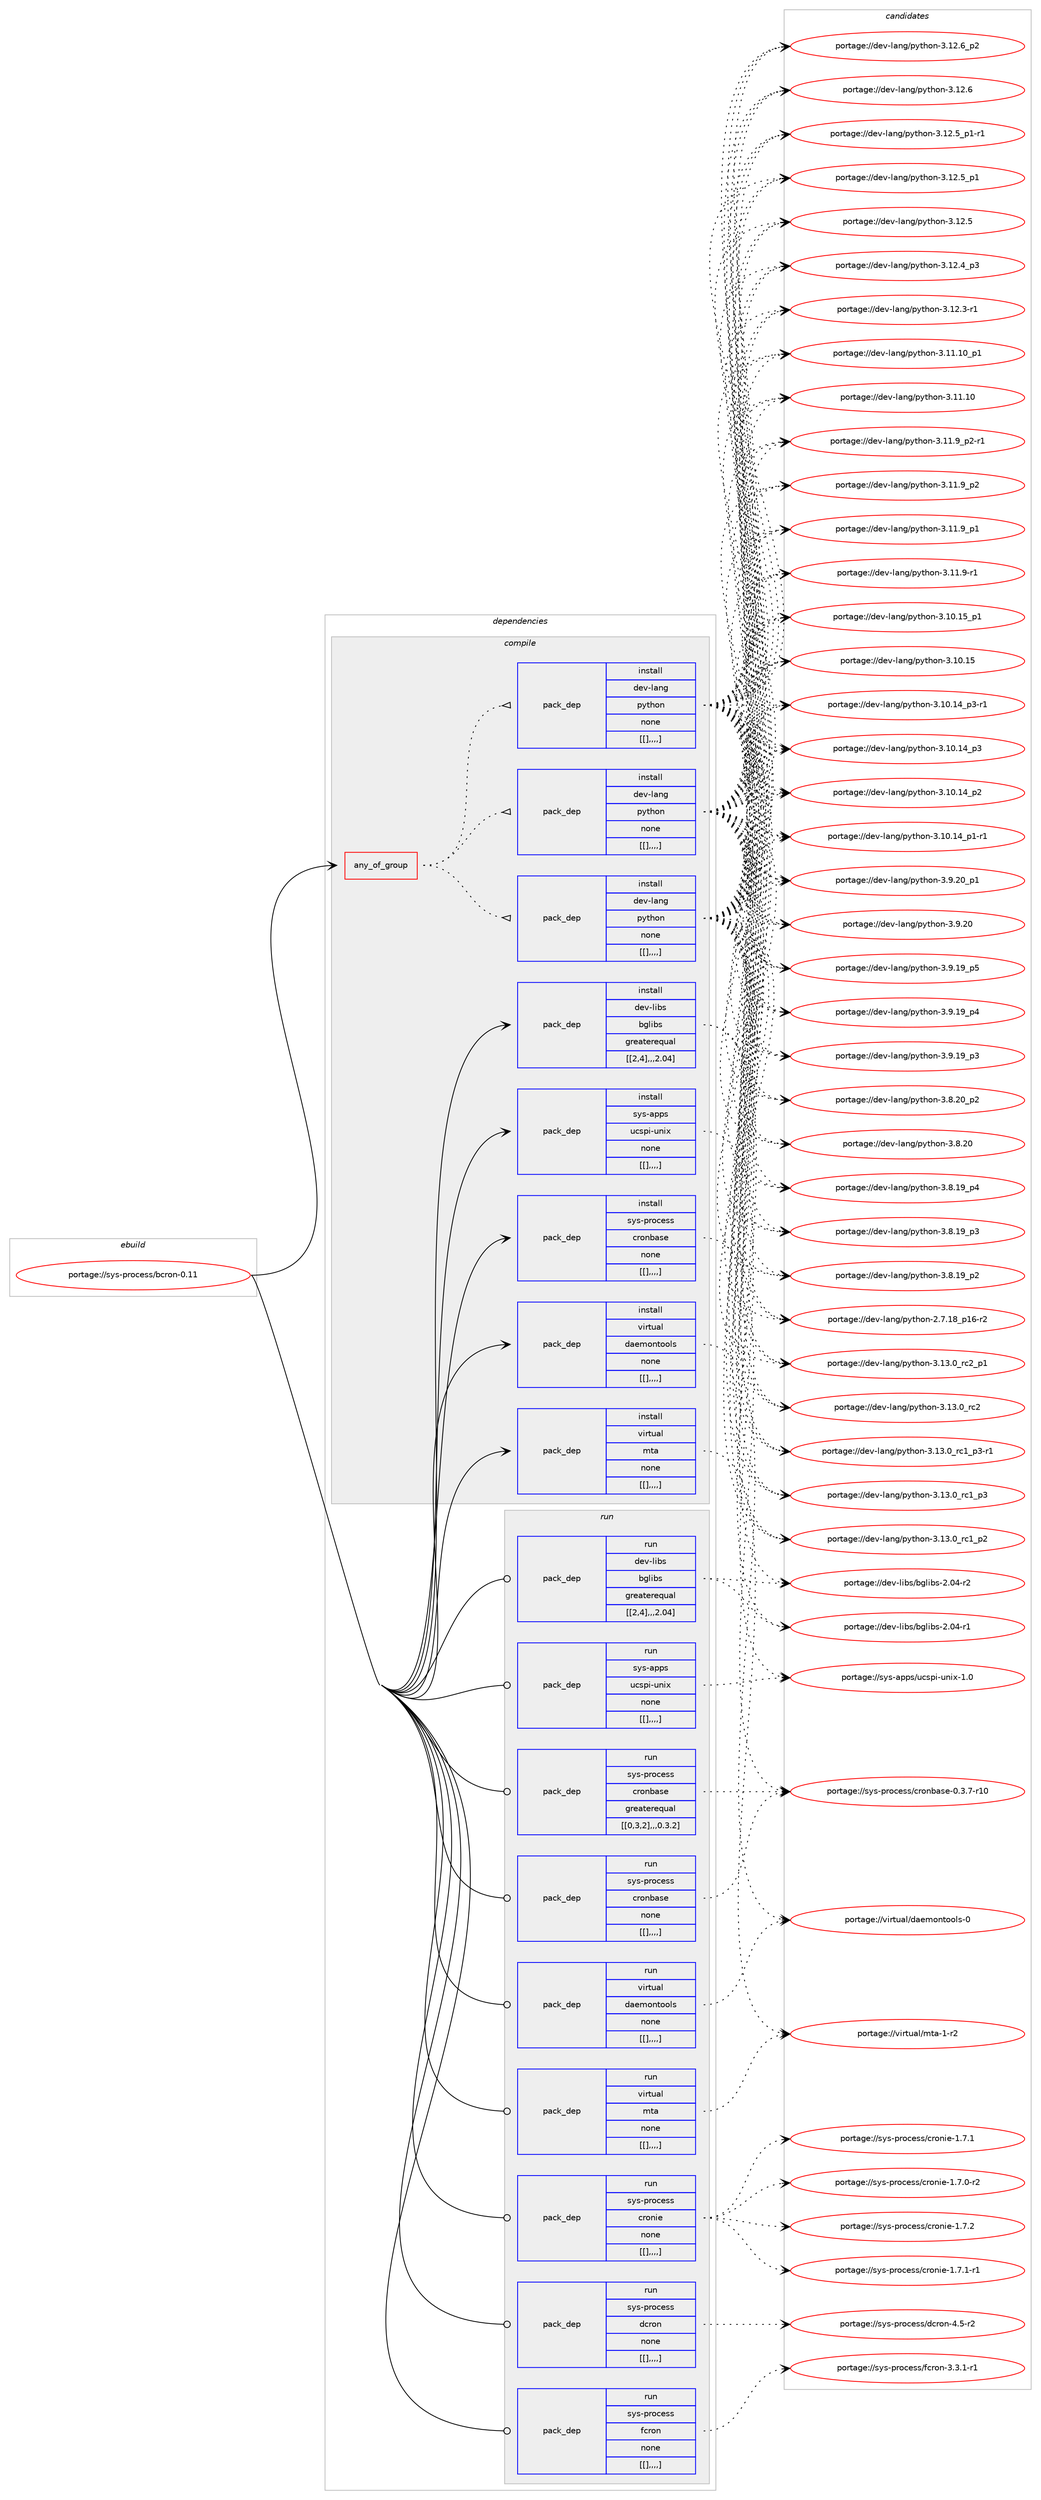 digraph prolog {

# *************
# Graph options
# *************

newrank=true;
concentrate=true;
compound=true;
graph [rankdir=LR,fontname=Helvetica,fontsize=10,ranksep=1.5];#, ranksep=2.5, nodesep=0.2];
edge  [arrowhead=vee];
node  [fontname=Helvetica,fontsize=10];

# **********
# The ebuild
# **********

subgraph cluster_leftcol {
color=gray;
label=<<i>ebuild</i>>;
id [label="portage://sys-process/bcron-0.11", color=red, width=4, href="../sys-process/bcron-0.11.svg"];
}

# ****************
# The dependencies
# ****************

subgraph cluster_midcol {
color=gray;
label=<<i>dependencies</i>>;
subgraph cluster_compile {
fillcolor="#eeeeee";
style=filled;
label=<<i>compile</i>>;
subgraph any2807 {
dependency456466 [label=<<TABLE BORDER="0" CELLBORDER="1" CELLSPACING="0" CELLPADDING="4"><TR><TD CELLPADDING="10">any_of_group</TD></TR></TABLE>>, shape=none, color=red];subgraph pack330045 {
dependency456467 [label=<<TABLE BORDER="0" CELLBORDER="1" CELLSPACING="0" CELLPADDING="4" WIDTH="220"><TR><TD ROWSPAN="6" CELLPADDING="30">pack_dep</TD></TR><TR><TD WIDTH="110">install</TD></TR><TR><TD>dev-lang</TD></TR><TR><TD>python</TD></TR><TR><TD>none</TD></TR><TR><TD>[[],,,,]</TD></TR></TABLE>>, shape=none, color=blue];
}
dependency456466:e -> dependency456467:w [weight=20,style="dotted",arrowhead="oinv"];
subgraph pack330046 {
dependency456468 [label=<<TABLE BORDER="0" CELLBORDER="1" CELLSPACING="0" CELLPADDING="4" WIDTH="220"><TR><TD ROWSPAN="6" CELLPADDING="30">pack_dep</TD></TR><TR><TD WIDTH="110">install</TD></TR><TR><TD>dev-lang</TD></TR><TR><TD>python</TD></TR><TR><TD>none</TD></TR><TR><TD>[[],,,,]</TD></TR></TABLE>>, shape=none, color=blue];
}
dependency456466:e -> dependency456468:w [weight=20,style="dotted",arrowhead="oinv"];
subgraph pack330047 {
dependency456469 [label=<<TABLE BORDER="0" CELLBORDER="1" CELLSPACING="0" CELLPADDING="4" WIDTH="220"><TR><TD ROWSPAN="6" CELLPADDING="30">pack_dep</TD></TR><TR><TD WIDTH="110">install</TD></TR><TR><TD>dev-lang</TD></TR><TR><TD>python</TD></TR><TR><TD>none</TD></TR><TR><TD>[[],,,,]</TD></TR></TABLE>>, shape=none, color=blue];
}
dependency456466:e -> dependency456469:w [weight=20,style="dotted",arrowhead="oinv"];
}
id:e -> dependency456466:w [weight=20,style="solid",arrowhead="vee"];
subgraph pack330048 {
dependency456470 [label=<<TABLE BORDER="0" CELLBORDER="1" CELLSPACING="0" CELLPADDING="4" WIDTH="220"><TR><TD ROWSPAN="6" CELLPADDING="30">pack_dep</TD></TR><TR><TD WIDTH="110">install</TD></TR><TR><TD>dev-libs</TD></TR><TR><TD>bglibs</TD></TR><TR><TD>greaterequal</TD></TR><TR><TD>[[2,4],,,2.04]</TD></TR></TABLE>>, shape=none, color=blue];
}
id:e -> dependency456470:w [weight=20,style="solid",arrowhead="vee"];
subgraph pack330049 {
dependency456471 [label=<<TABLE BORDER="0" CELLBORDER="1" CELLSPACING="0" CELLPADDING="4" WIDTH="220"><TR><TD ROWSPAN="6" CELLPADDING="30">pack_dep</TD></TR><TR><TD WIDTH="110">install</TD></TR><TR><TD>sys-apps</TD></TR><TR><TD>ucspi-unix</TD></TR><TR><TD>none</TD></TR><TR><TD>[[],,,,]</TD></TR></TABLE>>, shape=none, color=blue];
}
id:e -> dependency456471:w [weight=20,style="solid",arrowhead="vee"];
subgraph pack330050 {
dependency456472 [label=<<TABLE BORDER="0" CELLBORDER="1" CELLSPACING="0" CELLPADDING="4" WIDTH="220"><TR><TD ROWSPAN="6" CELLPADDING="30">pack_dep</TD></TR><TR><TD WIDTH="110">install</TD></TR><TR><TD>sys-process</TD></TR><TR><TD>cronbase</TD></TR><TR><TD>none</TD></TR><TR><TD>[[],,,,]</TD></TR></TABLE>>, shape=none, color=blue];
}
id:e -> dependency456472:w [weight=20,style="solid",arrowhead="vee"];
subgraph pack330051 {
dependency456473 [label=<<TABLE BORDER="0" CELLBORDER="1" CELLSPACING="0" CELLPADDING="4" WIDTH="220"><TR><TD ROWSPAN="6" CELLPADDING="30">pack_dep</TD></TR><TR><TD WIDTH="110">install</TD></TR><TR><TD>virtual</TD></TR><TR><TD>daemontools</TD></TR><TR><TD>none</TD></TR><TR><TD>[[],,,,]</TD></TR></TABLE>>, shape=none, color=blue];
}
id:e -> dependency456473:w [weight=20,style="solid",arrowhead="vee"];
subgraph pack330052 {
dependency456474 [label=<<TABLE BORDER="0" CELLBORDER="1" CELLSPACING="0" CELLPADDING="4" WIDTH="220"><TR><TD ROWSPAN="6" CELLPADDING="30">pack_dep</TD></TR><TR><TD WIDTH="110">install</TD></TR><TR><TD>virtual</TD></TR><TR><TD>mta</TD></TR><TR><TD>none</TD></TR><TR><TD>[[],,,,]</TD></TR></TABLE>>, shape=none, color=blue];
}
id:e -> dependency456474:w [weight=20,style="solid",arrowhead="vee"];
}
subgraph cluster_compileandrun {
fillcolor="#eeeeee";
style=filled;
label=<<i>compile and run</i>>;
}
subgraph cluster_run {
fillcolor="#eeeeee";
style=filled;
label=<<i>run</i>>;
subgraph pack330053 {
dependency456475 [label=<<TABLE BORDER="0" CELLBORDER="1" CELLSPACING="0" CELLPADDING="4" WIDTH="220"><TR><TD ROWSPAN="6" CELLPADDING="30">pack_dep</TD></TR><TR><TD WIDTH="110">run</TD></TR><TR><TD>dev-libs</TD></TR><TR><TD>bglibs</TD></TR><TR><TD>greaterequal</TD></TR><TR><TD>[[2,4],,,2.04]</TD></TR></TABLE>>, shape=none, color=blue];
}
id:e -> dependency456475:w [weight=20,style="solid",arrowhead="odot"];
subgraph pack330054 {
dependency456476 [label=<<TABLE BORDER="0" CELLBORDER="1" CELLSPACING="0" CELLPADDING="4" WIDTH="220"><TR><TD ROWSPAN="6" CELLPADDING="30">pack_dep</TD></TR><TR><TD WIDTH="110">run</TD></TR><TR><TD>sys-apps</TD></TR><TR><TD>ucspi-unix</TD></TR><TR><TD>none</TD></TR><TR><TD>[[],,,,]</TD></TR></TABLE>>, shape=none, color=blue];
}
id:e -> dependency456476:w [weight=20,style="solid",arrowhead="odot"];
subgraph pack330055 {
dependency456477 [label=<<TABLE BORDER="0" CELLBORDER="1" CELLSPACING="0" CELLPADDING="4" WIDTH="220"><TR><TD ROWSPAN="6" CELLPADDING="30">pack_dep</TD></TR><TR><TD WIDTH="110">run</TD></TR><TR><TD>sys-process</TD></TR><TR><TD>cronbase</TD></TR><TR><TD>greaterequal</TD></TR><TR><TD>[[0,3,2],,,0.3.2]</TD></TR></TABLE>>, shape=none, color=blue];
}
id:e -> dependency456477:w [weight=20,style="solid",arrowhead="odot"];
subgraph pack330056 {
dependency456478 [label=<<TABLE BORDER="0" CELLBORDER="1" CELLSPACING="0" CELLPADDING="4" WIDTH="220"><TR><TD ROWSPAN="6" CELLPADDING="30">pack_dep</TD></TR><TR><TD WIDTH="110">run</TD></TR><TR><TD>sys-process</TD></TR><TR><TD>cronbase</TD></TR><TR><TD>none</TD></TR><TR><TD>[[],,,,]</TD></TR></TABLE>>, shape=none, color=blue];
}
id:e -> dependency456478:w [weight=20,style="solid",arrowhead="odot"];
subgraph pack330057 {
dependency456479 [label=<<TABLE BORDER="0" CELLBORDER="1" CELLSPACING="0" CELLPADDING="4" WIDTH="220"><TR><TD ROWSPAN="6" CELLPADDING="30">pack_dep</TD></TR><TR><TD WIDTH="110">run</TD></TR><TR><TD>virtual</TD></TR><TR><TD>daemontools</TD></TR><TR><TD>none</TD></TR><TR><TD>[[],,,,]</TD></TR></TABLE>>, shape=none, color=blue];
}
id:e -> dependency456479:w [weight=20,style="solid",arrowhead="odot"];
subgraph pack330058 {
dependency456480 [label=<<TABLE BORDER="0" CELLBORDER="1" CELLSPACING="0" CELLPADDING="4" WIDTH="220"><TR><TD ROWSPAN="6" CELLPADDING="30">pack_dep</TD></TR><TR><TD WIDTH="110">run</TD></TR><TR><TD>virtual</TD></TR><TR><TD>mta</TD></TR><TR><TD>none</TD></TR><TR><TD>[[],,,,]</TD></TR></TABLE>>, shape=none, color=blue];
}
id:e -> dependency456480:w [weight=20,style="solid",arrowhead="odot"];
subgraph pack330059 {
dependency456481 [label=<<TABLE BORDER="0" CELLBORDER="1" CELLSPACING="0" CELLPADDING="4" WIDTH="220"><TR><TD ROWSPAN="6" CELLPADDING="30">pack_dep</TD></TR><TR><TD WIDTH="110">run</TD></TR><TR><TD>sys-process</TD></TR><TR><TD>cronie</TD></TR><TR><TD>none</TD></TR><TR><TD>[[],,,,]</TD></TR></TABLE>>, shape=none, color=blue];
}
id:e -> dependency456481:w [weight=20,style="solid",arrowhead="odot"];
subgraph pack330060 {
dependency456482 [label=<<TABLE BORDER="0" CELLBORDER="1" CELLSPACING="0" CELLPADDING="4" WIDTH="220"><TR><TD ROWSPAN="6" CELLPADDING="30">pack_dep</TD></TR><TR><TD WIDTH="110">run</TD></TR><TR><TD>sys-process</TD></TR><TR><TD>dcron</TD></TR><TR><TD>none</TD></TR><TR><TD>[[],,,,]</TD></TR></TABLE>>, shape=none, color=blue];
}
id:e -> dependency456482:w [weight=20,style="solid",arrowhead="odot"];
subgraph pack330061 {
dependency456483 [label=<<TABLE BORDER="0" CELLBORDER="1" CELLSPACING="0" CELLPADDING="4" WIDTH="220"><TR><TD ROWSPAN="6" CELLPADDING="30">pack_dep</TD></TR><TR><TD WIDTH="110">run</TD></TR><TR><TD>sys-process</TD></TR><TR><TD>fcron</TD></TR><TR><TD>none</TD></TR><TR><TD>[[],,,,]</TD></TR></TABLE>>, shape=none, color=blue];
}
id:e -> dependency456483:w [weight=20,style="solid",arrowhead="odot"];
}
}

# **************
# The candidates
# **************

subgraph cluster_choices {
rank=same;
color=gray;
label=<<i>candidates</i>>;

subgraph choice330045 {
color=black;
nodesep=1;
choice100101118451089711010347112121116104111110455146495146489511499509511249 [label="portage://dev-lang/python-3.13.0_rc2_p1", color=red, width=4,href="../dev-lang/python-3.13.0_rc2_p1.svg"];
choice10010111845108971101034711212111610411111045514649514648951149950 [label="portage://dev-lang/python-3.13.0_rc2", color=red, width=4,href="../dev-lang/python-3.13.0_rc2.svg"];
choice1001011184510897110103471121211161041111104551464951464895114994995112514511449 [label="portage://dev-lang/python-3.13.0_rc1_p3-r1", color=red, width=4,href="../dev-lang/python-3.13.0_rc1_p3-r1.svg"];
choice100101118451089711010347112121116104111110455146495146489511499499511251 [label="portage://dev-lang/python-3.13.0_rc1_p3", color=red, width=4,href="../dev-lang/python-3.13.0_rc1_p3.svg"];
choice100101118451089711010347112121116104111110455146495146489511499499511250 [label="portage://dev-lang/python-3.13.0_rc1_p2", color=red, width=4,href="../dev-lang/python-3.13.0_rc1_p2.svg"];
choice100101118451089711010347112121116104111110455146495046549511250 [label="portage://dev-lang/python-3.12.6_p2", color=red, width=4,href="../dev-lang/python-3.12.6_p2.svg"];
choice10010111845108971101034711212111610411111045514649504654 [label="portage://dev-lang/python-3.12.6", color=red, width=4,href="../dev-lang/python-3.12.6.svg"];
choice1001011184510897110103471121211161041111104551464950465395112494511449 [label="portage://dev-lang/python-3.12.5_p1-r1", color=red, width=4,href="../dev-lang/python-3.12.5_p1-r1.svg"];
choice100101118451089711010347112121116104111110455146495046539511249 [label="portage://dev-lang/python-3.12.5_p1", color=red, width=4,href="../dev-lang/python-3.12.5_p1.svg"];
choice10010111845108971101034711212111610411111045514649504653 [label="portage://dev-lang/python-3.12.5", color=red, width=4,href="../dev-lang/python-3.12.5.svg"];
choice100101118451089711010347112121116104111110455146495046529511251 [label="portage://dev-lang/python-3.12.4_p3", color=red, width=4,href="../dev-lang/python-3.12.4_p3.svg"];
choice100101118451089711010347112121116104111110455146495046514511449 [label="portage://dev-lang/python-3.12.3-r1", color=red, width=4,href="../dev-lang/python-3.12.3-r1.svg"];
choice10010111845108971101034711212111610411111045514649494649489511249 [label="portage://dev-lang/python-3.11.10_p1", color=red, width=4,href="../dev-lang/python-3.11.10_p1.svg"];
choice1001011184510897110103471121211161041111104551464949464948 [label="portage://dev-lang/python-3.11.10", color=red, width=4,href="../dev-lang/python-3.11.10.svg"];
choice1001011184510897110103471121211161041111104551464949465795112504511449 [label="portage://dev-lang/python-3.11.9_p2-r1", color=red, width=4,href="../dev-lang/python-3.11.9_p2-r1.svg"];
choice100101118451089711010347112121116104111110455146494946579511250 [label="portage://dev-lang/python-3.11.9_p2", color=red, width=4,href="../dev-lang/python-3.11.9_p2.svg"];
choice100101118451089711010347112121116104111110455146494946579511249 [label="portage://dev-lang/python-3.11.9_p1", color=red, width=4,href="../dev-lang/python-3.11.9_p1.svg"];
choice100101118451089711010347112121116104111110455146494946574511449 [label="portage://dev-lang/python-3.11.9-r1", color=red, width=4,href="../dev-lang/python-3.11.9-r1.svg"];
choice10010111845108971101034711212111610411111045514649484649539511249 [label="portage://dev-lang/python-3.10.15_p1", color=red, width=4,href="../dev-lang/python-3.10.15_p1.svg"];
choice1001011184510897110103471121211161041111104551464948464953 [label="portage://dev-lang/python-3.10.15", color=red, width=4,href="../dev-lang/python-3.10.15.svg"];
choice100101118451089711010347112121116104111110455146494846495295112514511449 [label="portage://dev-lang/python-3.10.14_p3-r1", color=red, width=4,href="../dev-lang/python-3.10.14_p3-r1.svg"];
choice10010111845108971101034711212111610411111045514649484649529511251 [label="portage://dev-lang/python-3.10.14_p3", color=red, width=4,href="../dev-lang/python-3.10.14_p3.svg"];
choice10010111845108971101034711212111610411111045514649484649529511250 [label="portage://dev-lang/python-3.10.14_p2", color=red, width=4,href="../dev-lang/python-3.10.14_p2.svg"];
choice100101118451089711010347112121116104111110455146494846495295112494511449 [label="portage://dev-lang/python-3.10.14_p1-r1", color=red, width=4,href="../dev-lang/python-3.10.14_p1-r1.svg"];
choice100101118451089711010347112121116104111110455146574650489511249 [label="portage://dev-lang/python-3.9.20_p1", color=red, width=4,href="../dev-lang/python-3.9.20_p1.svg"];
choice10010111845108971101034711212111610411111045514657465048 [label="portage://dev-lang/python-3.9.20", color=red, width=4,href="../dev-lang/python-3.9.20.svg"];
choice100101118451089711010347112121116104111110455146574649579511253 [label="portage://dev-lang/python-3.9.19_p5", color=red, width=4,href="../dev-lang/python-3.9.19_p5.svg"];
choice100101118451089711010347112121116104111110455146574649579511252 [label="portage://dev-lang/python-3.9.19_p4", color=red, width=4,href="../dev-lang/python-3.9.19_p4.svg"];
choice100101118451089711010347112121116104111110455146574649579511251 [label="portage://dev-lang/python-3.9.19_p3", color=red, width=4,href="../dev-lang/python-3.9.19_p3.svg"];
choice100101118451089711010347112121116104111110455146564650489511250 [label="portage://dev-lang/python-3.8.20_p2", color=red, width=4,href="../dev-lang/python-3.8.20_p2.svg"];
choice10010111845108971101034711212111610411111045514656465048 [label="portage://dev-lang/python-3.8.20", color=red, width=4,href="../dev-lang/python-3.8.20.svg"];
choice100101118451089711010347112121116104111110455146564649579511252 [label="portage://dev-lang/python-3.8.19_p4", color=red, width=4,href="../dev-lang/python-3.8.19_p4.svg"];
choice100101118451089711010347112121116104111110455146564649579511251 [label="portage://dev-lang/python-3.8.19_p3", color=red, width=4,href="../dev-lang/python-3.8.19_p3.svg"];
choice100101118451089711010347112121116104111110455146564649579511250 [label="portage://dev-lang/python-3.8.19_p2", color=red, width=4,href="../dev-lang/python-3.8.19_p2.svg"];
choice100101118451089711010347112121116104111110455046554649569511249544511450 [label="portage://dev-lang/python-2.7.18_p16-r2", color=red, width=4,href="../dev-lang/python-2.7.18_p16-r2.svg"];
dependency456467:e -> choice100101118451089711010347112121116104111110455146495146489511499509511249:w [style=dotted,weight="100"];
dependency456467:e -> choice10010111845108971101034711212111610411111045514649514648951149950:w [style=dotted,weight="100"];
dependency456467:e -> choice1001011184510897110103471121211161041111104551464951464895114994995112514511449:w [style=dotted,weight="100"];
dependency456467:e -> choice100101118451089711010347112121116104111110455146495146489511499499511251:w [style=dotted,weight="100"];
dependency456467:e -> choice100101118451089711010347112121116104111110455146495146489511499499511250:w [style=dotted,weight="100"];
dependency456467:e -> choice100101118451089711010347112121116104111110455146495046549511250:w [style=dotted,weight="100"];
dependency456467:e -> choice10010111845108971101034711212111610411111045514649504654:w [style=dotted,weight="100"];
dependency456467:e -> choice1001011184510897110103471121211161041111104551464950465395112494511449:w [style=dotted,weight="100"];
dependency456467:e -> choice100101118451089711010347112121116104111110455146495046539511249:w [style=dotted,weight="100"];
dependency456467:e -> choice10010111845108971101034711212111610411111045514649504653:w [style=dotted,weight="100"];
dependency456467:e -> choice100101118451089711010347112121116104111110455146495046529511251:w [style=dotted,weight="100"];
dependency456467:e -> choice100101118451089711010347112121116104111110455146495046514511449:w [style=dotted,weight="100"];
dependency456467:e -> choice10010111845108971101034711212111610411111045514649494649489511249:w [style=dotted,weight="100"];
dependency456467:e -> choice1001011184510897110103471121211161041111104551464949464948:w [style=dotted,weight="100"];
dependency456467:e -> choice1001011184510897110103471121211161041111104551464949465795112504511449:w [style=dotted,weight="100"];
dependency456467:e -> choice100101118451089711010347112121116104111110455146494946579511250:w [style=dotted,weight="100"];
dependency456467:e -> choice100101118451089711010347112121116104111110455146494946579511249:w [style=dotted,weight="100"];
dependency456467:e -> choice100101118451089711010347112121116104111110455146494946574511449:w [style=dotted,weight="100"];
dependency456467:e -> choice10010111845108971101034711212111610411111045514649484649539511249:w [style=dotted,weight="100"];
dependency456467:e -> choice1001011184510897110103471121211161041111104551464948464953:w [style=dotted,weight="100"];
dependency456467:e -> choice100101118451089711010347112121116104111110455146494846495295112514511449:w [style=dotted,weight="100"];
dependency456467:e -> choice10010111845108971101034711212111610411111045514649484649529511251:w [style=dotted,weight="100"];
dependency456467:e -> choice10010111845108971101034711212111610411111045514649484649529511250:w [style=dotted,weight="100"];
dependency456467:e -> choice100101118451089711010347112121116104111110455146494846495295112494511449:w [style=dotted,weight="100"];
dependency456467:e -> choice100101118451089711010347112121116104111110455146574650489511249:w [style=dotted,weight="100"];
dependency456467:e -> choice10010111845108971101034711212111610411111045514657465048:w [style=dotted,weight="100"];
dependency456467:e -> choice100101118451089711010347112121116104111110455146574649579511253:w [style=dotted,weight="100"];
dependency456467:e -> choice100101118451089711010347112121116104111110455146574649579511252:w [style=dotted,weight="100"];
dependency456467:e -> choice100101118451089711010347112121116104111110455146574649579511251:w [style=dotted,weight="100"];
dependency456467:e -> choice100101118451089711010347112121116104111110455146564650489511250:w [style=dotted,weight="100"];
dependency456467:e -> choice10010111845108971101034711212111610411111045514656465048:w [style=dotted,weight="100"];
dependency456467:e -> choice100101118451089711010347112121116104111110455146564649579511252:w [style=dotted,weight="100"];
dependency456467:e -> choice100101118451089711010347112121116104111110455146564649579511251:w [style=dotted,weight="100"];
dependency456467:e -> choice100101118451089711010347112121116104111110455146564649579511250:w [style=dotted,weight="100"];
dependency456467:e -> choice100101118451089711010347112121116104111110455046554649569511249544511450:w [style=dotted,weight="100"];
}
subgraph choice330046 {
color=black;
nodesep=1;
choice100101118451089711010347112121116104111110455146495146489511499509511249 [label="portage://dev-lang/python-3.13.0_rc2_p1", color=red, width=4,href="../dev-lang/python-3.13.0_rc2_p1.svg"];
choice10010111845108971101034711212111610411111045514649514648951149950 [label="portage://dev-lang/python-3.13.0_rc2", color=red, width=4,href="../dev-lang/python-3.13.0_rc2.svg"];
choice1001011184510897110103471121211161041111104551464951464895114994995112514511449 [label="portage://dev-lang/python-3.13.0_rc1_p3-r1", color=red, width=4,href="../dev-lang/python-3.13.0_rc1_p3-r1.svg"];
choice100101118451089711010347112121116104111110455146495146489511499499511251 [label="portage://dev-lang/python-3.13.0_rc1_p3", color=red, width=4,href="../dev-lang/python-3.13.0_rc1_p3.svg"];
choice100101118451089711010347112121116104111110455146495146489511499499511250 [label="portage://dev-lang/python-3.13.0_rc1_p2", color=red, width=4,href="../dev-lang/python-3.13.0_rc1_p2.svg"];
choice100101118451089711010347112121116104111110455146495046549511250 [label="portage://dev-lang/python-3.12.6_p2", color=red, width=4,href="../dev-lang/python-3.12.6_p2.svg"];
choice10010111845108971101034711212111610411111045514649504654 [label="portage://dev-lang/python-3.12.6", color=red, width=4,href="../dev-lang/python-3.12.6.svg"];
choice1001011184510897110103471121211161041111104551464950465395112494511449 [label="portage://dev-lang/python-3.12.5_p1-r1", color=red, width=4,href="../dev-lang/python-3.12.5_p1-r1.svg"];
choice100101118451089711010347112121116104111110455146495046539511249 [label="portage://dev-lang/python-3.12.5_p1", color=red, width=4,href="../dev-lang/python-3.12.5_p1.svg"];
choice10010111845108971101034711212111610411111045514649504653 [label="portage://dev-lang/python-3.12.5", color=red, width=4,href="../dev-lang/python-3.12.5.svg"];
choice100101118451089711010347112121116104111110455146495046529511251 [label="portage://dev-lang/python-3.12.4_p3", color=red, width=4,href="../dev-lang/python-3.12.4_p3.svg"];
choice100101118451089711010347112121116104111110455146495046514511449 [label="portage://dev-lang/python-3.12.3-r1", color=red, width=4,href="../dev-lang/python-3.12.3-r1.svg"];
choice10010111845108971101034711212111610411111045514649494649489511249 [label="portage://dev-lang/python-3.11.10_p1", color=red, width=4,href="../dev-lang/python-3.11.10_p1.svg"];
choice1001011184510897110103471121211161041111104551464949464948 [label="portage://dev-lang/python-3.11.10", color=red, width=4,href="../dev-lang/python-3.11.10.svg"];
choice1001011184510897110103471121211161041111104551464949465795112504511449 [label="portage://dev-lang/python-3.11.9_p2-r1", color=red, width=4,href="../dev-lang/python-3.11.9_p2-r1.svg"];
choice100101118451089711010347112121116104111110455146494946579511250 [label="portage://dev-lang/python-3.11.9_p2", color=red, width=4,href="../dev-lang/python-3.11.9_p2.svg"];
choice100101118451089711010347112121116104111110455146494946579511249 [label="portage://dev-lang/python-3.11.9_p1", color=red, width=4,href="../dev-lang/python-3.11.9_p1.svg"];
choice100101118451089711010347112121116104111110455146494946574511449 [label="portage://dev-lang/python-3.11.9-r1", color=red, width=4,href="../dev-lang/python-3.11.9-r1.svg"];
choice10010111845108971101034711212111610411111045514649484649539511249 [label="portage://dev-lang/python-3.10.15_p1", color=red, width=4,href="../dev-lang/python-3.10.15_p1.svg"];
choice1001011184510897110103471121211161041111104551464948464953 [label="portage://dev-lang/python-3.10.15", color=red, width=4,href="../dev-lang/python-3.10.15.svg"];
choice100101118451089711010347112121116104111110455146494846495295112514511449 [label="portage://dev-lang/python-3.10.14_p3-r1", color=red, width=4,href="../dev-lang/python-3.10.14_p3-r1.svg"];
choice10010111845108971101034711212111610411111045514649484649529511251 [label="portage://dev-lang/python-3.10.14_p3", color=red, width=4,href="../dev-lang/python-3.10.14_p3.svg"];
choice10010111845108971101034711212111610411111045514649484649529511250 [label="portage://dev-lang/python-3.10.14_p2", color=red, width=4,href="../dev-lang/python-3.10.14_p2.svg"];
choice100101118451089711010347112121116104111110455146494846495295112494511449 [label="portage://dev-lang/python-3.10.14_p1-r1", color=red, width=4,href="../dev-lang/python-3.10.14_p1-r1.svg"];
choice100101118451089711010347112121116104111110455146574650489511249 [label="portage://dev-lang/python-3.9.20_p1", color=red, width=4,href="../dev-lang/python-3.9.20_p1.svg"];
choice10010111845108971101034711212111610411111045514657465048 [label="portage://dev-lang/python-3.9.20", color=red, width=4,href="../dev-lang/python-3.9.20.svg"];
choice100101118451089711010347112121116104111110455146574649579511253 [label="portage://dev-lang/python-3.9.19_p5", color=red, width=4,href="../dev-lang/python-3.9.19_p5.svg"];
choice100101118451089711010347112121116104111110455146574649579511252 [label="portage://dev-lang/python-3.9.19_p4", color=red, width=4,href="../dev-lang/python-3.9.19_p4.svg"];
choice100101118451089711010347112121116104111110455146574649579511251 [label="portage://dev-lang/python-3.9.19_p3", color=red, width=4,href="../dev-lang/python-3.9.19_p3.svg"];
choice100101118451089711010347112121116104111110455146564650489511250 [label="portage://dev-lang/python-3.8.20_p2", color=red, width=4,href="../dev-lang/python-3.8.20_p2.svg"];
choice10010111845108971101034711212111610411111045514656465048 [label="portage://dev-lang/python-3.8.20", color=red, width=4,href="../dev-lang/python-3.8.20.svg"];
choice100101118451089711010347112121116104111110455146564649579511252 [label="portage://dev-lang/python-3.8.19_p4", color=red, width=4,href="../dev-lang/python-3.8.19_p4.svg"];
choice100101118451089711010347112121116104111110455146564649579511251 [label="portage://dev-lang/python-3.8.19_p3", color=red, width=4,href="../dev-lang/python-3.8.19_p3.svg"];
choice100101118451089711010347112121116104111110455146564649579511250 [label="portage://dev-lang/python-3.8.19_p2", color=red, width=4,href="../dev-lang/python-3.8.19_p2.svg"];
choice100101118451089711010347112121116104111110455046554649569511249544511450 [label="portage://dev-lang/python-2.7.18_p16-r2", color=red, width=4,href="../dev-lang/python-2.7.18_p16-r2.svg"];
dependency456468:e -> choice100101118451089711010347112121116104111110455146495146489511499509511249:w [style=dotted,weight="100"];
dependency456468:e -> choice10010111845108971101034711212111610411111045514649514648951149950:w [style=dotted,weight="100"];
dependency456468:e -> choice1001011184510897110103471121211161041111104551464951464895114994995112514511449:w [style=dotted,weight="100"];
dependency456468:e -> choice100101118451089711010347112121116104111110455146495146489511499499511251:w [style=dotted,weight="100"];
dependency456468:e -> choice100101118451089711010347112121116104111110455146495146489511499499511250:w [style=dotted,weight="100"];
dependency456468:e -> choice100101118451089711010347112121116104111110455146495046549511250:w [style=dotted,weight="100"];
dependency456468:e -> choice10010111845108971101034711212111610411111045514649504654:w [style=dotted,weight="100"];
dependency456468:e -> choice1001011184510897110103471121211161041111104551464950465395112494511449:w [style=dotted,weight="100"];
dependency456468:e -> choice100101118451089711010347112121116104111110455146495046539511249:w [style=dotted,weight="100"];
dependency456468:e -> choice10010111845108971101034711212111610411111045514649504653:w [style=dotted,weight="100"];
dependency456468:e -> choice100101118451089711010347112121116104111110455146495046529511251:w [style=dotted,weight="100"];
dependency456468:e -> choice100101118451089711010347112121116104111110455146495046514511449:w [style=dotted,weight="100"];
dependency456468:e -> choice10010111845108971101034711212111610411111045514649494649489511249:w [style=dotted,weight="100"];
dependency456468:e -> choice1001011184510897110103471121211161041111104551464949464948:w [style=dotted,weight="100"];
dependency456468:e -> choice1001011184510897110103471121211161041111104551464949465795112504511449:w [style=dotted,weight="100"];
dependency456468:e -> choice100101118451089711010347112121116104111110455146494946579511250:w [style=dotted,weight="100"];
dependency456468:e -> choice100101118451089711010347112121116104111110455146494946579511249:w [style=dotted,weight="100"];
dependency456468:e -> choice100101118451089711010347112121116104111110455146494946574511449:w [style=dotted,weight="100"];
dependency456468:e -> choice10010111845108971101034711212111610411111045514649484649539511249:w [style=dotted,weight="100"];
dependency456468:e -> choice1001011184510897110103471121211161041111104551464948464953:w [style=dotted,weight="100"];
dependency456468:e -> choice100101118451089711010347112121116104111110455146494846495295112514511449:w [style=dotted,weight="100"];
dependency456468:e -> choice10010111845108971101034711212111610411111045514649484649529511251:w [style=dotted,weight="100"];
dependency456468:e -> choice10010111845108971101034711212111610411111045514649484649529511250:w [style=dotted,weight="100"];
dependency456468:e -> choice100101118451089711010347112121116104111110455146494846495295112494511449:w [style=dotted,weight="100"];
dependency456468:e -> choice100101118451089711010347112121116104111110455146574650489511249:w [style=dotted,weight="100"];
dependency456468:e -> choice10010111845108971101034711212111610411111045514657465048:w [style=dotted,weight="100"];
dependency456468:e -> choice100101118451089711010347112121116104111110455146574649579511253:w [style=dotted,weight="100"];
dependency456468:e -> choice100101118451089711010347112121116104111110455146574649579511252:w [style=dotted,weight="100"];
dependency456468:e -> choice100101118451089711010347112121116104111110455146574649579511251:w [style=dotted,weight="100"];
dependency456468:e -> choice100101118451089711010347112121116104111110455146564650489511250:w [style=dotted,weight="100"];
dependency456468:e -> choice10010111845108971101034711212111610411111045514656465048:w [style=dotted,weight="100"];
dependency456468:e -> choice100101118451089711010347112121116104111110455146564649579511252:w [style=dotted,weight="100"];
dependency456468:e -> choice100101118451089711010347112121116104111110455146564649579511251:w [style=dotted,weight="100"];
dependency456468:e -> choice100101118451089711010347112121116104111110455146564649579511250:w [style=dotted,weight="100"];
dependency456468:e -> choice100101118451089711010347112121116104111110455046554649569511249544511450:w [style=dotted,weight="100"];
}
subgraph choice330047 {
color=black;
nodesep=1;
choice100101118451089711010347112121116104111110455146495146489511499509511249 [label="portage://dev-lang/python-3.13.0_rc2_p1", color=red, width=4,href="../dev-lang/python-3.13.0_rc2_p1.svg"];
choice10010111845108971101034711212111610411111045514649514648951149950 [label="portage://dev-lang/python-3.13.0_rc2", color=red, width=4,href="../dev-lang/python-3.13.0_rc2.svg"];
choice1001011184510897110103471121211161041111104551464951464895114994995112514511449 [label="portage://dev-lang/python-3.13.0_rc1_p3-r1", color=red, width=4,href="../dev-lang/python-3.13.0_rc1_p3-r1.svg"];
choice100101118451089711010347112121116104111110455146495146489511499499511251 [label="portage://dev-lang/python-3.13.0_rc1_p3", color=red, width=4,href="../dev-lang/python-3.13.0_rc1_p3.svg"];
choice100101118451089711010347112121116104111110455146495146489511499499511250 [label="portage://dev-lang/python-3.13.0_rc1_p2", color=red, width=4,href="../dev-lang/python-3.13.0_rc1_p2.svg"];
choice100101118451089711010347112121116104111110455146495046549511250 [label="portage://dev-lang/python-3.12.6_p2", color=red, width=4,href="../dev-lang/python-3.12.6_p2.svg"];
choice10010111845108971101034711212111610411111045514649504654 [label="portage://dev-lang/python-3.12.6", color=red, width=4,href="../dev-lang/python-3.12.6.svg"];
choice1001011184510897110103471121211161041111104551464950465395112494511449 [label="portage://dev-lang/python-3.12.5_p1-r1", color=red, width=4,href="../dev-lang/python-3.12.5_p1-r1.svg"];
choice100101118451089711010347112121116104111110455146495046539511249 [label="portage://dev-lang/python-3.12.5_p1", color=red, width=4,href="../dev-lang/python-3.12.5_p1.svg"];
choice10010111845108971101034711212111610411111045514649504653 [label="portage://dev-lang/python-3.12.5", color=red, width=4,href="../dev-lang/python-3.12.5.svg"];
choice100101118451089711010347112121116104111110455146495046529511251 [label="portage://dev-lang/python-3.12.4_p3", color=red, width=4,href="../dev-lang/python-3.12.4_p3.svg"];
choice100101118451089711010347112121116104111110455146495046514511449 [label="portage://dev-lang/python-3.12.3-r1", color=red, width=4,href="../dev-lang/python-3.12.3-r1.svg"];
choice10010111845108971101034711212111610411111045514649494649489511249 [label="portage://dev-lang/python-3.11.10_p1", color=red, width=4,href="../dev-lang/python-3.11.10_p1.svg"];
choice1001011184510897110103471121211161041111104551464949464948 [label="portage://dev-lang/python-3.11.10", color=red, width=4,href="../dev-lang/python-3.11.10.svg"];
choice1001011184510897110103471121211161041111104551464949465795112504511449 [label="portage://dev-lang/python-3.11.9_p2-r1", color=red, width=4,href="../dev-lang/python-3.11.9_p2-r1.svg"];
choice100101118451089711010347112121116104111110455146494946579511250 [label="portage://dev-lang/python-3.11.9_p2", color=red, width=4,href="../dev-lang/python-3.11.9_p2.svg"];
choice100101118451089711010347112121116104111110455146494946579511249 [label="portage://dev-lang/python-3.11.9_p1", color=red, width=4,href="../dev-lang/python-3.11.9_p1.svg"];
choice100101118451089711010347112121116104111110455146494946574511449 [label="portage://dev-lang/python-3.11.9-r1", color=red, width=4,href="../dev-lang/python-3.11.9-r1.svg"];
choice10010111845108971101034711212111610411111045514649484649539511249 [label="portage://dev-lang/python-3.10.15_p1", color=red, width=4,href="../dev-lang/python-3.10.15_p1.svg"];
choice1001011184510897110103471121211161041111104551464948464953 [label="portage://dev-lang/python-3.10.15", color=red, width=4,href="../dev-lang/python-3.10.15.svg"];
choice100101118451089711010347112121116104111110455146494846495295112514511449 [label="portage://dev-lang/python-3.10.14_p3-r1", color=red, width=4,href="../dev-lang/python-3.10.14_p3-r1.svg"];
choice10010111845108971101034711212111610411111045514649484649529511251 [label="portage://dev-lang/python-3.10.14_p3", color=red, width=4,href="../dev-lang/python-3.10.14_p3.svg"];
choice10010111845108971101034711212111610411111045514649484649529511250 [label="portage://dev-lang/python-3.10.14_p2", color=red, width=4,href="../dev-lang/python-3.10.14_p2.svg"];
choice100101118451089711010347112121116104111110455146494846495295112494511449 [label="portage://dev-lang/python-3.10.14_p1-r1", color=red, width=4,href="../dev-lang/python-3.10.14_p1-r1.svg"];
choice100101118451089711010347112121116104111110455146574650489511249 [label="portage://dev-lang/python-3.9.20_p1", color=red, width=4,href="../dev-lang/python-3.9.20_p1.svg"];
choice10010111845108971101034711212111610411111045514657465048 [label="portage://dev-lang/python-3.9.20", color=red, width=4,href="../dev-lang/python-3.9.20.svg"];
choice100101118451089711010347112121116104111110455146574649579511253 [label="portage://dev-lang/python-3.9.19_p5", color=red, width=4,href="../dev-lang/python-3.9.19_p5.svg"];
choice100101118451089711010347112121116104111110455146574649579511252 [label="portage://dev-lang/python-3.9.19_p4", color=red, width=4,href="../dev-lang/python-3.9.19_p4.svg"];
choice100101118451089711010347112121116104111110455146574649579511251 [label="portage://dev-lang/python-3.9.19_p3", color=red, width=4,href="../dev-lang/python-3.9.19_p3.svg"];
choice100101118451089711010347112121116104111110455146564650489511250 [label="portage://dev-lang/python-3.8.20_p2", color=red, width=4,href="../dev-lang/python-3.8.20_p2.svg"];
choice10010111845108971101034711212111610411111045514656465048 [label="portage://dev-lang/python-3.8.20", color=red, width=4,href="../dev-lang/python-3.8.20.svg"];
choice100101118451089711010347112121116104111110455146564649579511252 [label="portage://dev-lang/python-3.8.19_p4", color=red, width=4,href="../dev-lang/python-3.8.19_p4.svg"];
choice100101118451089711010347112121116104111110455146564649579511251 [label="portage://dev-lang/python-3.8.19_p3", color=red, width=4,href="../dev-lang/python-3.8.19_p3.svg"];
choice100101118451089711010347112121116104111110455146564649579511250 [label="portage://dev-lang/python-3.8.19_p2", color=red, width=4,href="../dev-lang/python-3.8.19_p2.svg"];
choice100101118451089711010347112121116104111110455046554649569511249544511450 [label="portage://dev-lang/python-2.7.18_p16-r2", color=red, width=4,href="../dev-lang/python-2.7.18_p16-r2.svg"];
dependency456469:e -> choice100101118451089711010347112121116104111110455146495146489511499509511249:w [style=dotted,weight="100"];
dependency456469:e -> choice10010111845108971101034711212111610411111045514649514648951149950:w [style=dotted,weight="100"];
dependency456469:e -> choice1001011184510897110103471121211161041111104551464951464895114994995112514511449:w [style=dotted,weight="100"];
dependency456469:e -> choice100101118451089711010347112121116104111110455146495146489511499499511251:w [style=dotted,weight="100"];
dependency456469:e -> choice100101118451089711010347112121116104111110455146495146489511499499511250:w [style=dotted,weight="100"];
dependency456469:e -> choice100101118451089711010347112121116104111110455146495046549511250:w [style=dotted,weight="100"];
dependency456469:e -> choice10010111845108971101034711212111610411111045514649504654:w [style=dotted,weight="100"];
dependency456469:e -> choice1001011184510897110103471121211161041111104551464950465395112494511449:w [style=dotted,weight="100"];
dependency456469:e -> choice100101118451089711010347112121116104111110455146495046539511249:w [style=dotted,weight="100"];
dependency456469:e -> choice10010111845108971101034711212111610411111045514649504653:w [style=dotted,weight="100"];
dependency456469:e -> choice100101118451089711010347112121116104111110455146495046529511251:w [style=dotted,weight="100"];
dependency456469:e -> choice100101118451089711010347112121116104111110455146495046514511449:w [style=dotted,weight="100"];
dependency456469:e -> choice10010111845108971101034711212111610411111045514649494649489511249:w [style=dotted,weight="100"];
dependency456469:e -> choice1001011184510897110103471121211161041111104551464949464948:w [style=dotted,weight="100"];
dependency456469:e -> choice1001011184510897110103471121211161041111104551464949465795112504511449:w [style=dotted,weight="100"];
dependency456469:e -> choice100101118451089711010347112121116104111110455146494946579511250:w [style=dotted,weight="100"];
dependency456469:e -> choice100101118451089711010347112121116104111110455146494946579511249:w [style=dotted,weight="100"];
dependency456469:e -> choice100101118451089711010347112121116104111110455146494946574511449:w [style=dotted,weight="100"];
dependency456469:e -> choice10010111845108971101034711212111610411111045514649484649539511249:w [style=dotted,weight="100"];
dependency456469:e -> choice1001011184510897110103471121211161041111104551464948464953:w [style=dotted,weight="100"];
dependency456469:e -> choice100101118451089711010347112121116104111110455146494846495295112514511449:w [style=dotted,weight="100"];
dependency456469:e -> choice10010111845108971101034711212111610411111045514649484649529511251:w [style=dotted,weight="100"];
dependency456469:e -> choice10010111845108971101034711212111610411111045514649484649529511250:w [style=dotted,weight="100"];
dependency456469:e -> choice100101118451089711010347112121116104111110455146494846495295112494511449:w [style=dotted,weight="100"];
dependency456469:e -> choice100101118451089711010347112121116104111110455146574650489511249:w [style=dotted,weight="100"];
dependency456469:e -> choice10010111845108971101034711212111610411111045514657465048:w [style=dotted,weight="100"];
dependency456469:e -> choice100101118451089711010347112121116104111110455146574649579511253:w [style=dotted,weight="100"];
dependency456469:e -> choice100101118451089711010347112121116104111110455146574649579511252:w [style=dotted,weight="100"];
dependency456469:e -> choice100101118451089711010347112121116104111110455146574649579511251:w [style=dotted,weight="100"];
dependency456469:e -> choice100101118451089711010347112121116104111110455146564650489511250:w [style=dotted,weight="100"];
dependency456469:e -> choice10010111845108971101034711212111610411111045514656465048:w [style=dotted,weight="100"];
dependency456469:e -> choice100101118451089711010347112121116104111110455146564649579511252:w [style=dotted,weight="100"];
dependency456469:e -> choice100101118451089711010347112121116104111110455146564649579511251:w [style=dotted,weight="100"];
dependency456469:e -> choice100101118451089711010347112121116104111110455146564649579511250:w [style=dotted,weight="100"];
dependency456469:e -> choice100101118451089711010347112121116104111110455046554649569511249544511450:w [style=dotted,weight="100"];
}
subgraph choice330048 {
color=black;
nodesep=1;
choice100101118451081059811547981031081059811545504648524511450 [label="portage://dev-libs/bglibs-2.04-r2", color=red, width=4,href="../dev-libs/bglibs-2.04-r2.svg"];
choice100101118451081059811547981031081059811545504648524511449 [label="portage://dev-libs/bglibs-2.04-r1", color=red, width=4,href="../dev-libs/bglibs-2.04-r1.svg"];
dependency456470:e -> choice100101118451081059811547981031081059811545504648524511450:w [style=dotted,weight="100"];
dependency456470:e -> choice100101118451081059811547981031081059811545504648524511449:w [style=dotted,weight="100"];
}
subgraph choice330049 {
color=black;
nodesep=1;
choice115121115459711211211547117991151121054511711010512045494648 [label="portage://sys-apps/ucspi-unix-1.0", color=red, width=4,href="../sys-apps/ucspi-unix-1.0.svg"];
dependency456471:e -> choice115121115459711211211547117991151121054511711010512045494648:w [style=dotted,weight="100"];
}
subgraph choice330050 {
color=black;
nodesep=1;
choice115121115451121141119910111511547991141111109897115101454846514655451144948 [label="portage://sys-process/cronbase-0.3.7-r10", color=red, width=4,href="../sys-process/cronbase-0.3.7-r10.svg"];
dependency456472:e -> choice115121115451121141119910111511547991141111109897115101454846514655451144948:w [style=dotted,weight="100"];
}
subgraph choice330051 {
color=black;
nodesep=1;
choice1181051141161179710847100971011091111101161111111081154548 [label="portage://virtual/daemontools-0", color=red, width=4,href="../virtual/daemontools-0.svg"];
dependency456473:e -> choice1181051141161179710847100971011091111101161111111081154548:w [style=dotted,weight="100"];
}
subgraph choice330052 {
color=black;
nodesep=1;
choice11810511411611797108471091169745494511450 [label="portage://virtual/mta-1-r2", color=red, width=4,href="../virtual/mta-1-r2.svg"];
dependency456474:e -> choice11810511411611797108471091169745494511450:w [style=dotted,weight="100"];
}
subgraph choice330053 {
color=black;
nodesep=1;
choice100101118451081059811547981031081059811545504648524511450 [label="portage://dev-libs/bglibs-2.04-r2", color=red, width=4,href="../dev-libs/bglibs-2.04-r2.svg"];
choice100101118451081059811547981031081059811545504648524511449 [label="portage://dev-libs/bglibs-2.04-r1", color=red, width=4,href="../dev-libs/bglibs-2.04-r1.svg"];
dependency456475:e -> choice100101118451081059811547981031081059811545504648524511450:w [style=dotted,weight="100"];
dependency456475:e -> choice100101118451081059811547981031081059811545504648524511449:w [style=dotted,weight="100"];
}
subgraph choice330054 {
color=black;
nodesep=1;
choice115121115459711211211547117991151121054511711010512045494648 [label="portage://sys-apps/ucspi-unix-1.0", color=red, width=4,href="../sys-apps/ucspi-unix-1.0.svg"];
dependency456476:e -> choice115121115459711211211547117991151121054511711010512045494648:w [style=dotted,weight="100"];
}
subgraph choice330055 {
color=black;
nodesep=1;
choice115121115451121141119910111511547991141111109897115101454846514655451144948 [label="portage://sys-process/cronbase-0.3.7-r10", color=red, width=4,href="../sys-process/cronbase-0.3.7-r10.svg"];
dependency456477:e -> choice115121115451121141119910111511547991141111109897115101454846514655451144948:w [style=dotted,weight="100"];
}
subgraph choice330056 {
color=black;
nodesep=1;
choice115121115451121141119910111511547991141111109897115101454846514655451144948 [label="portage://sys-process/cronbase-0.3.7-r10", color=red, width=4,href="../sys-process/cronbase-0.3.7-r10.svg"];
dependency456478:e -> choice115121115451121141119910111511547991141111109897115101454846514655451144948:w [style=dotted,weight="100"];
}
subgraph choice330057 {
color=black;
nodesep=1;
choice1181051141161179710847100971011091111101161111111081154548 [label="portage://virtual/daemontools-0", color=red, width=4,href="../virtual/daemontools-0.svg"];
dependency456479:e -> choice1181051141161179710847100971011091111101161111111081154548:w [style=dotted,weight="100"];
}
subgraph choice330058 {
color=black;
nodesep=1;
choice11810511411611797108471091169745494511450 [label="portage://virtual/mta-1-r2", color=red, width=4,href="../virtual/mta-1-r2.svg"];
dependency456480:e -> choice11810511411611797108471091169745494511450:w [style=dotted,weight="100"];
}
subgraph choice330059 {
color=black;
nodesep=1;
choice11512111545112114111991011151154799114111110105101454946554650 [label="portage://sys-process/cronie-1.7.2", color=red, width=4,href="../sys-process/cronie-1.7.2.svg"];
choice115121115451121141119910111511547991141111101051014549465546494511449 [label="portage://sys-process/cronie-1.7.1-r1", color=red, width=4,href="../sys-process/cronie-1.7.1-r1.svg"];
choice11512111545112114111991011151154799114111110105101454946554649 [label="portage://sys-process/cronie-1.7.1", color=red, width=4,href="../sys-process/cronie-1.7.1.svg"];
choice115121115451121141119910111511547991141111101051014549465546484511450 [label="portage://sys-process/cronie-1.7.0-r2", color=red, width=4,href="../sys-process/cronie-1.7.0-r2.svg"];
dependency456481:e -> choice11512111545112114111991011151154799114111110105101454946554650:w [style=dotted,weight="100"];
dependency456481:e -> choice115121115451121141119910111511547991141111101051014549465546494511449:w [style=dotted,weight="100"];
dependency456481:e -> choice11512111545112114111991011151154799114111110105101454946554649:w [style=dotted,weight="100"];
dependency456481:e -> choice115121115451121141119910111511547991141111101051014549465546484511450:w [style=dotted,weight="100"];
}
subgraph choice330060 {
color=black;
nodesep=1;
choice11512111545112114111991011151154710099114111110455246534511450 [label="portage://sys-process/dcron-4.5-r2", color=red, width=4,href="../sys-process/dcron-4.5-r2.svg"];
dependency456482:e -> choice11512111545112114111991011151154710099114111110455246534511450:w [style=dotted,weight="100"];
}
subgraph choice330061 {
color=black;
nodesep=1;
choice115121115451121141119910111511547102991141111104551465146494511449 [label="portage://sys-process/fcron-3.3.1-r1", color=red, width=4,href="../sys-process/fcron-3.3.1-r1.svg"];
dependency456483:e -> choice115121115451121141119910111511547102991141111104551465146494511449:w [style=dotted,weight="100"];
}
}

}
